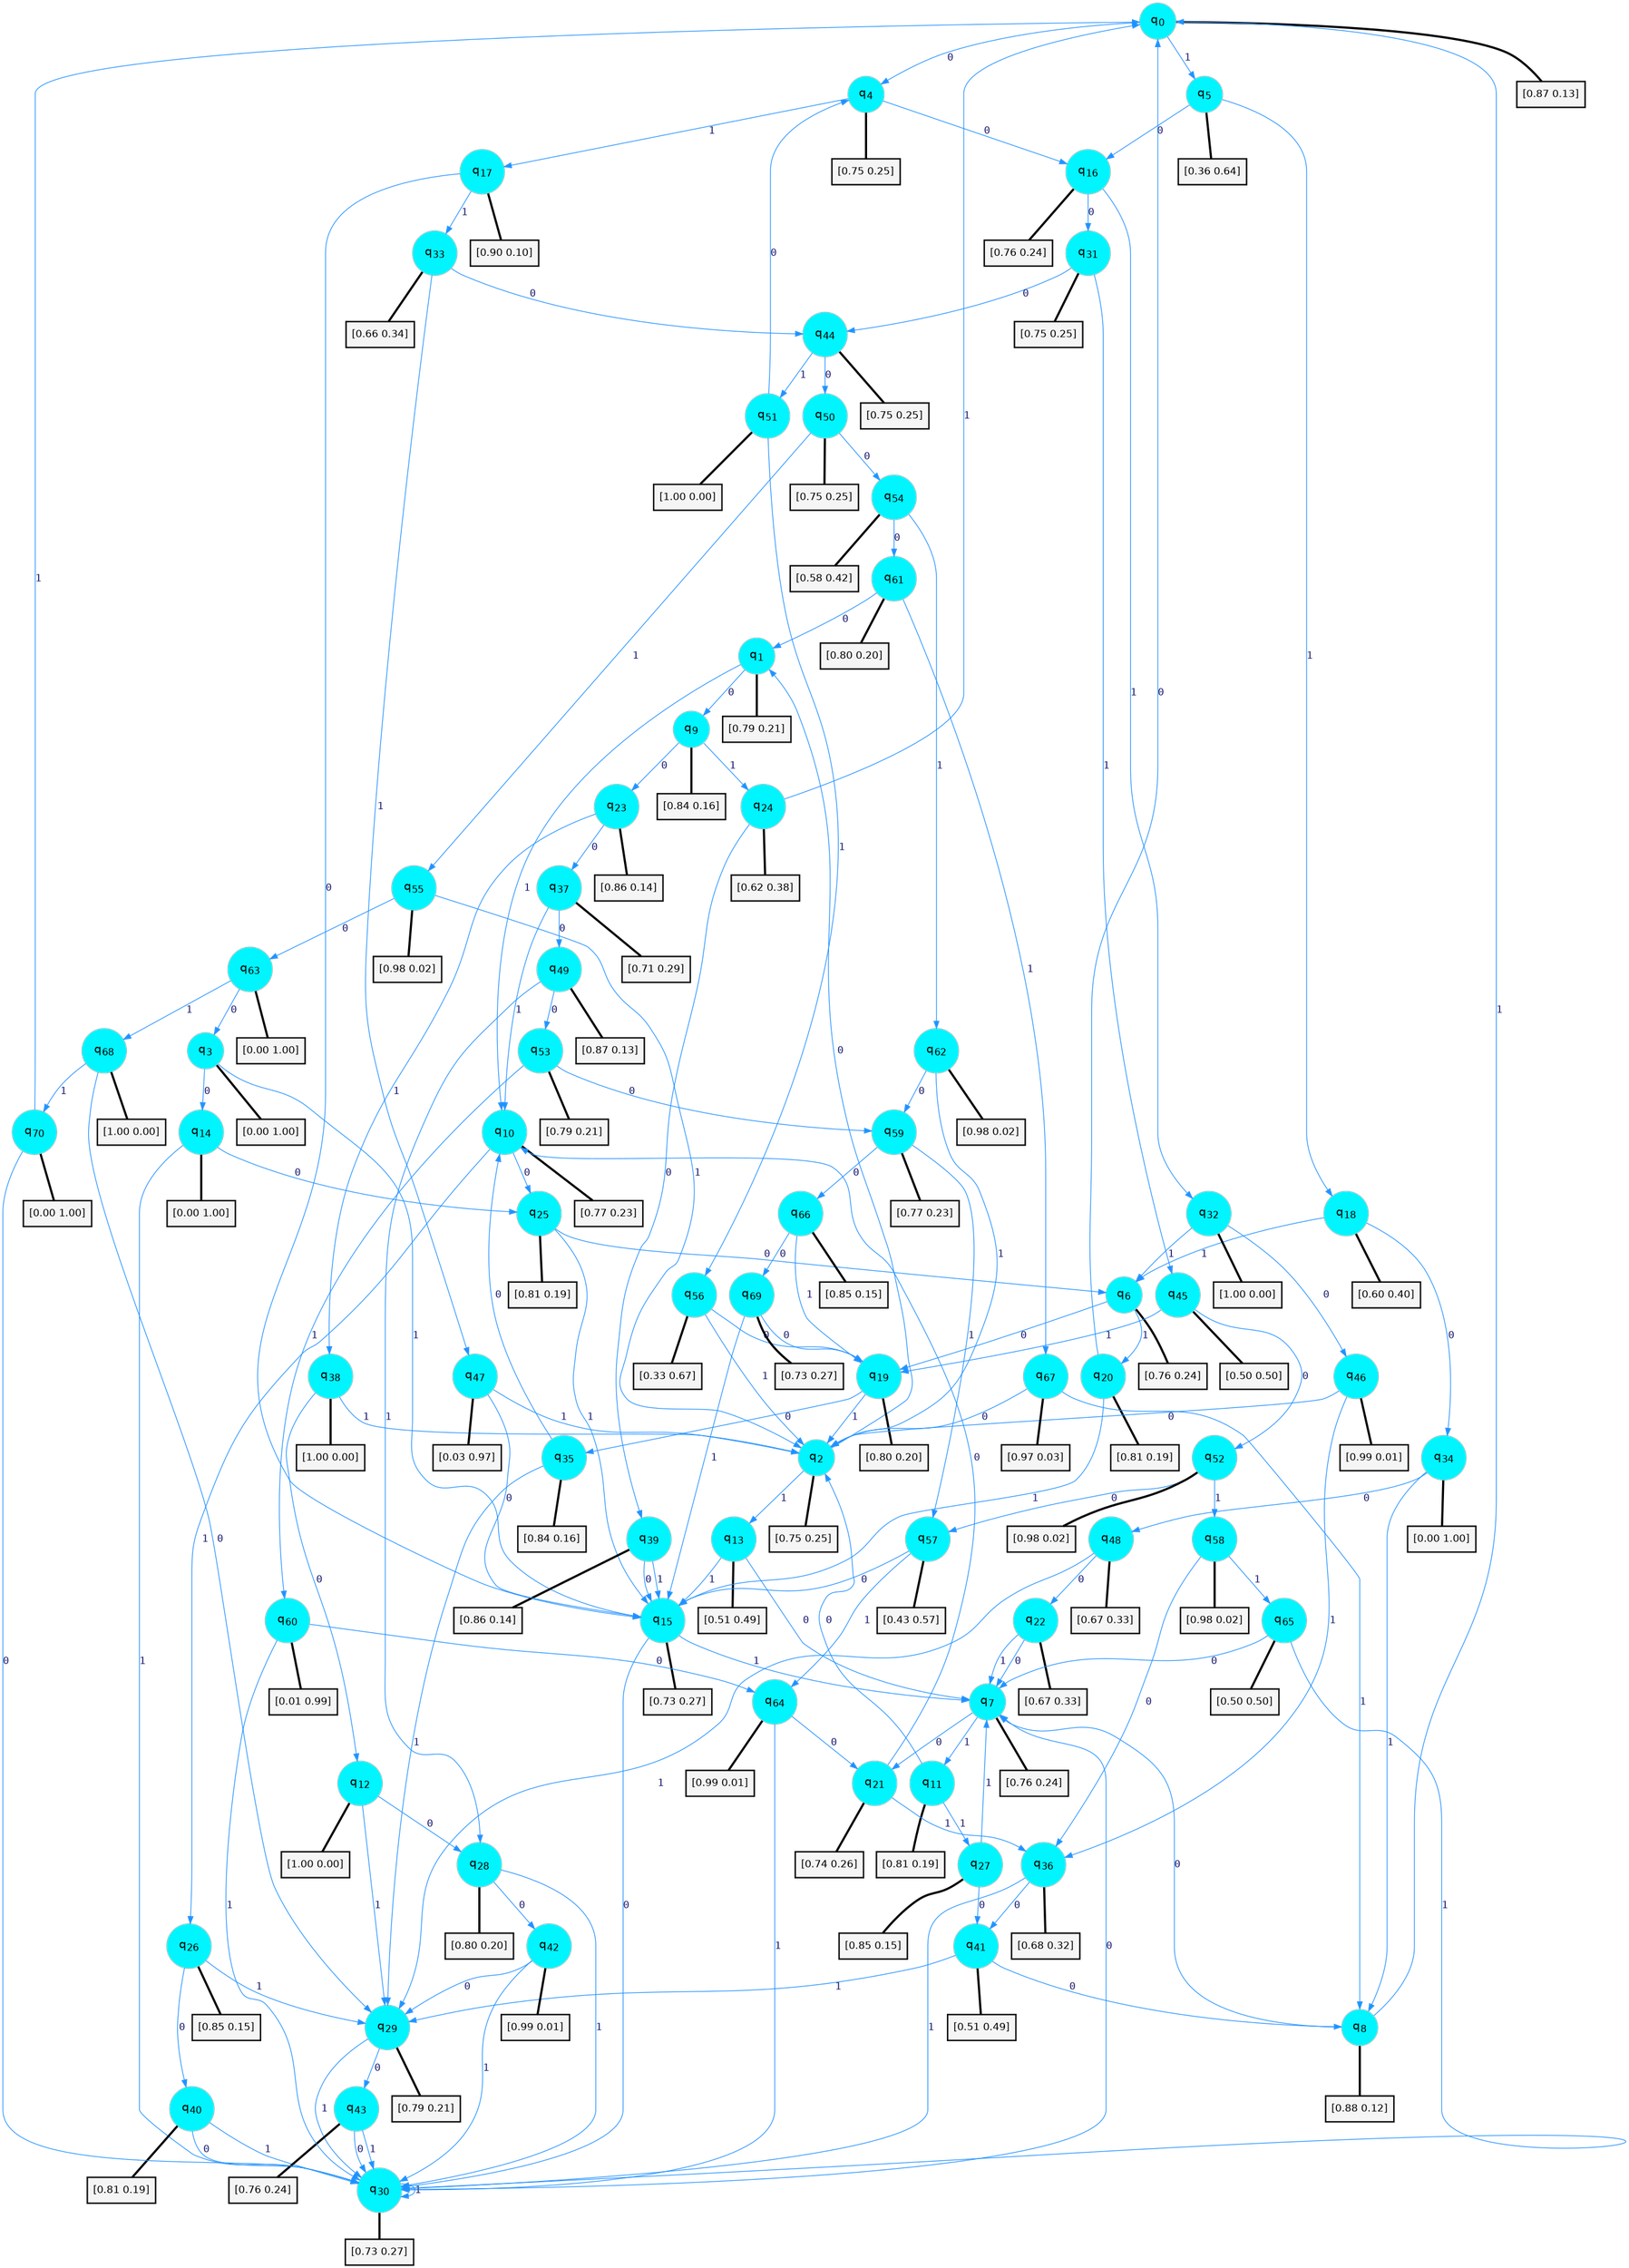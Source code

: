 digraph G {
graph [
bgcolor=transparent, dpi=300, rankdir=TD, size="40,25"];
node [
color=gray, fillcolor=turquoise1, fontcolor=black, fontname=Helvetica, fontsize=16, fontweight=bold, shape=circle, style=filled];
edge [
arrowsize=1, color=dodgerblue1, fontcolor=midnightblue, fontname=courier, fontweight=bold, penwidth=1, style=solid, weight=20];
0[label=<q<SUB>0</SUB>>];
1[label=<q<SUB>1</SUB>>];
2[label=<q<SUB>2</SUB>>];
3[label=<q<SUB>3</SUB>>];
4[label=<q<SUB>4</SUB>>];
5[label=<q<SUB>5</SUB>>];
6[label=<q<SUB>6</SUB>>];
7[label=<q<SUB>7</SUB>>];
8[label=<q<SUB>8</SUB>>];
9[label=<q<SUB>9</SUB>>];
10[label=<q<SUB>10</SUB>>];
11[label=<q<SUB>11</SUB>>];
12[label=<q<SUB>12</SUB>>];
13[label=<q<SUB>13</SUB>>];
14[label=<q<SUB>14</SUB>>];
15[label=<q<SUB>15</SUB>>];
16[label=<q<SUB>16</SUB>>];
17[label=<q<SUB>17</SUB>>];
18[label=<q<SUB>18</SUB>>];
19[label=<q<SUB>19</SUB>>];
20[label=<q<SUB>20</SUB>>];
21[label=<q<SUB>21</SUB>>];
22[label=<q<SUB>22</SUB>>];
23[label=<q<SUB>23</SUB>>];
24[label=<q<SUB>24</SUB>>];
25[label=<q<SUB>25</SUB>>];
26[label=<q<SUB>26</SUB>>];
27[label=<q<SUB>27</SUB>>];
28[label=<q<SUB>28</SUB>>];
29[label=<q<SUB>29</SUB>>];
30[label=<q<SUB>30</SUB>>];
31[label=<q<SUB>31</SUB>>];
32[label=<q<SUB>32</SUB>>];
33[label=<q<SUB>33</SUB>>];
34[label=<q<SUB>34</SUB>>];
35[label=<q<SUB>35</SUB>>];
36[label=<q<SUB>36</SUB>>];
37[label=<q<SUB>37</SUB>>];
38[label=<q<SUB>38</SUB>>];
39[label=<q<SUB>39</SUB>>];
40[label=<q<SUB>40</SUB>>];
41[label=<q<SUB>41</SUB>>];
42[label=<q<SUB>42</SUB>>];
43[label=<q<SUB>43</SUB>>];
44[label=<q<SUB>44</SUB>>];
45[label=<q<SUB>45</SUB>>];
46[label=<q<SUB>46</SUB>>];
47[label=<q<SUB>47</SUB>>];
48[label=<q<SUB>48</SUB>>];
49[label=<q<SUB>49</SUB>>];
50[label=<q<SUB>50</SUB>>];
51[label=<q<SUB>51</SUB>>];
52[label=<q<SUB>52</SUB>>];
53[label=<q<SUB>53</SUB>>];
54[label=<q<SUB>54</SUB>>];
55[label=<q<SUB>55</SUB>>];
56[label=<q<SUB>56</SUB>>];
57[label=<q<SUB>57</SUB>>];
58[label=<q<SUB>58</SUB>>];
59[label=<q<SUB>59</SUB>>];
60[label=<q<SUB>60</SUB>>];
61[label=<q<SUB>61</SUB>>];
62[label=<q<SUB>62</SUB>>];
63[label=<q<SUB>63</SUB>>];
64[label=<q<SUB>64</SUB>>];
65[label=<q<SUB>65</SUB>>];
66[label=<q<SUB>66</SUB>>];
67[label=<q<SUB>67</SUB>>];
68[label=<q<SUB>68</SUB>>];
69[label=<q<SUB>69</SUB>>];
70[label=<q<SUB>70</SUB>>];
71[label="[0.87 0.13]", shape=box,fontcolor=black, fontname=Helvetica, fontsize=14, penwidth=2, fillcolor=whitesmoke,color=black];
72[label="[0.79 0.21]", shape=box,fontcolor=black, fontname=Helvetica, fontsize=14, penwidth=2, fillcolor=whitesmoke,color=black];
73[label="[0.75 0.25]", shape=box,fontcolor=black, fontname=Helvetica, fontsize=14, penwidth=2, fillcolor=whitesmoke,color=black];
74[label="[0.00 1.00]", shape=box,fontcolor=black, fontname=Helvetica, fontsize=14, penwidth=2, fillcolor=whitesmoke,color=black];
75[label="[0.75 0.25]", shape=box,fontcolor=black, fontname=Helvetica, fontsize=14, penwidth=2, fillcolor=whitesmoke,color=black];
76[label="[0.36 0.64]", shape=box,fontcolor=black, fontname=Helvetica, fontsize=14, penwidth=2, fillcolor=whitesmoke,color=black];
77[label="[0.76 0.24]", shape=box,fontcolor=black, fontname=Helvetica, fontsize=14, penwidth=2, fillcolor=whitesmoke,color=black];
78[label="[0.76 0.24]", shape=box,fontcolor=black, fontname=Helvetica, fontsize=14, penwidth=2, fillcolor=whitesmoke,color=black];
79[label="[0.88 0.12]", shape=box,fontcolor=black, fontname=Helvetica, fontsize=14, penwidth=2, fillcolor=whitesmoke,color=black];
80[label="[0.84 0.16]", shape=box,fontcolor=black, fontname=Helvetica, fontsize=14, penwidth=2, fillcolor=whitesmoke,color=black];
81[label="[0.77 0.23]", shape=box,fontcolor=black, fontname=Helvetica, fontsize=14, penwidth=2, fillcolor=whitesmoke,color=black];
82[label="[0.81 0.19]", shape=box,fontcolor=black, fontname=Helvetica, fontsize=14, penwidth=2, fillcolor=whitesmoke,color=black];
83[label="[1.00 0.00]", shape=box,fontcolor=black, fontname=Helvetica, fontsize=14, penwidth=2, fillcolor=whitesmoke,color=black];
84[label="[0.51 0.49]", shape=box,fontcolor=black, fontname=Helvetica, fontsize=14, penwidth=2, fillcolor=whitesmoke,color=black];
85[label="[0.00 1.00]", shape=box,fontcolor=black, fontname=Helvetica, fontsize=14, penwidth=2, fillcolor=whitesmoke,color=black];
86[label="[0.73 0.27]", shape=box,fontcolor=black, fontname=Helvetica, fontsize=14, penwidth=2, fillcolor=whitesmoke,color=black];
87[label="[0.76 0.24]", shape=box,fontcolor=black, fontname=Helvetica, fontsize=14, penwidth=2, fillcolor=whitesmoke,color=black];
88[label="[0.90 0.10]", shape=box,fontcolor=black, fontname=Helvetica, fontsize=14, penwidth=2, fillcolor=whitesmoke,color=black];
89[label="[0.60 0.40]", shape=box,fontcolor=black, fontname=Helvetica, fontsize=14, penwidth=2, fillcolor=whitesmoke,color=black];
90[label="[0.80 0.20]", shape=box,fontcolor=black, fontname=Helvetica, fontsize=14, penwidth=2, fillcolor=whitesmoke,color=black];
91[label="[0.81 0.19]", shape=box,fontcolor=black, fontname=Helvetica, fontsize=14, penwidth=2, fillcolor=whitesmoke,color=black];
92[label="[0.74 0.26]", shape=box,fontcolor=black, fontname=Helvetica, fontsize=14, penwidth=2, fillcolor=whitesmoke,color=black];
93[label="[0.67 0.33]", shape=box,fontcolor=black, fontname=Helvetica, fontsize=14, penwidth=2, fillcolor=whitesmoke,color=black];
94[label="[0.86 0.14]", shape=box,fontcolor=black, fontname=Helvetica, fontsize=14, penwidth=2, fillcolor=whitesmoke,color=black];
95[label="[0.62 0.38]", shape=box,fontcolor=black, fontname=Helvetica, fontsize=14, penwidth=2, fillcolor=whitesmoke,color=black];
96[label="[0.81 0.19]", shape=box,fontcolor=black, fontname=Helvetica, fontsize=14, penwidth=2, fillcolor=whitesmoke,color=black];
97[label="[0.85 0.15]", shape=box,fontcolor=black, fontname=Helvetica, fontsize=14, penwidth=2, fillcolor=whitesmoke,color=black];
98[label="[0.85 0.15]", shape=box,fontcolor=black, fontname=Helvetica, fontsize=14, penwidth=2, fillcolor=whitesmoke,color=black];
99[label="[0.80 0.20]", shape=box,fontcolor=black, fontname=Helvetica, fontsize=14, penwidth=2, fillcolor=whitesmoke,color=black];
100[label="[0.79 0.21]", shape=box,fontcolor=black, fontname=Helvetica, fontsize=14, penwidth=2, fillcolor=whitesmoke,color=black];
101[label="[0.73 0.27]", shape=box,fontcolor=black, fontname=Helvetica, fontsize=14, penwidth=2, fillcolor=whitesmoke,color=black];
102[label="[0.75 0.25]", shape=box,fontcolor=black, fontname=Helvetica, fontsize=14, penwidth=2, fillcolor=whitesmoke,color=black];
103[label="[1.00 0.00]", shape=box,fontcolor=black, fontname=Helvetica, fontsize=14, penwidth=2, fillcolor=whitesmoke,color=black];
104[label="[0.66 0.34]", shape=box,fontcolor=black, fontname=Helvetica, fontsize=14, penwidth=2, fillcolor=whitesmoke,color=black];
105[label="[0.00 1.00]", shape=box,fontcolor=black, fontname=Helvetica, fontsize=14, penwidth=2, fillcolor=whitesmoke,color=black];
106[label="[0.84 0.16]", shape=box,fontcolor=black, fontname=Helvetica, fontsize=14, penwidth=2, fillcolor=whitesmoke,color=black];
107[label="[0.68 0.32]", shape=box,fontcolor=black, fontname=Helvetica, fontsize=14, penwidth=2, fillcolor=whitesmoke,color=black];
108[label="[0.71 0.29]", shape=box,fontcolor=black, fontname=Helvetica, fontsize=14, penwidth=2, fillcolor=whitesmoke,color=black];
109[label="[1.00 0.00]", shape=box,fontcolor=black, fontname=Helvetica, fontsize=14, penwidth=2, fillcolor=whitesmoke,color=black];
110[label="[0.86 0.14]", shape=box,fontcolor=black, fontname=Helvetica, fontsize=14, penwidth=2, fillcolor=whitesmoke,color=black];
111[label="[0.81 0.19]", shape=box,fontcolor=black, fontname=Helvetica, fontsize=14, penwidth=2, fillcolor=whitesmoke,color=black];
112[label="[0.51 0.49]", shape=box,fontcolor=black, fontname=Helvetica, fontsize=14, penwidth=2, fillcolor=whitesmoke,color=black];
113[label="[0.99 0.01]", shape=box,fontcolor=black, fontname=Helvetica, fontsize=14, penwidth=2, fillcolor=whitesmoke,color=black];
114[label="[0.76 0.24]", shape=box,fontcolor=black, fontname=Helvetica, fontsize=14, penwidth=2, fillcolor=whitesmoke,color=black];
115[label="[0.75 0.25]", shape=box,fontcolor=black, fontname=Helvetica, fontsize=14, penwidth=2, fillcolor=whitesmoke,color=black];
116[label="[0.50 0.50]", shape=box,fontcolor=black, fontname=Helvetica, fontsize=14, penwidth=2, fillcolor=whitesmoke,color=black];
117[label="[0.99 0.01]", shape=box,fontcolor=black, fontname=Helvetica, fontsize=14, penwidth=2, fillcolor=whitesmoke,color=black];
118[label="[0.03 0.97]", shape=box,fontcolor=black, fontname=Helvetica, fontsize=14, penwidth=2, fillcolor=whitesmoke,color=black];
119[label="[0.67 0.33]", shape=box,fontcolor=black, fontname=Helvetica, fontsize=14, penwidth=2, fillcolor=whitesmoke,color=black];
120[label="[0.87 0.13]", shape=box,fontcolor=black, fontname=Helvetica, fontsize=14, penwidth=2, fillcolor=whitesmoke,color=black];
121[label="[0.75 0.25]", shape=box,fontcolor=black, fontname=Helvetica, fontsize=14, penwidth=2, fillcolor=whitesmoke,color=black];
122[label="[1.00 0.00]", shape=box,fontcolor=black, fontname=Helvetica, fontsize=14, penwidth=2, fillcolor=whitesmoke,color=black];
123[label="[0.98 0.02]", shape=box,fontcolor=black, fontname=Helvetica, fontsize=14, penwidth=2, fillcolor=whitesmoke,color=black];
124[label="[0.79 0.21]", shape=box,fontcolor=black, fontname=Helvetica, fontsize=14, penwidth=2, fillcolor=whitesmoke,color=black];
125[label="[0.58 0.42]", shape=box,fontcolor=black, fontname=Helvetica, fontsize=14, penwidth=2, fillcolor=whitesmoke,color=black];
126[label="[0.98 0.02]", shape=box,fontcolor=black, fontname=Helvetica, fontsize=14, penwidth=2, fillcolor=whitesmoke,color=black];
127[label="[0.33 0.67]", shape=box,fontcolor=black, fontname=Helvetica, fontsize=14, penwidth=2, fillcolor=whitesmoke,color=black];
128[label="[0.43 0.57]", shape=box,fontcolor=black, fontname=Helvetica, fontsize=14, penwidth=2, fillcolor=whitesmoke,color=black];
129[label="[0.98 0.02]", shape=box,fontcolor=black, fontname=Helvetica, fontsize=14, penwidth=2, fillcolor=whitesmoke,color=black];
130[label="[0.77 0.23]", shape=box,fontcolor=black, fontname=Helvetica, fontsize=14, penwidth=2, fillcolor=whitesmoke,color=black];
131[label="[0.01 0.99]", shape=box,fontcolor=black, fontname=Helvetica, fontsize=14, penwidth=2, fillcolor=whitesmoke,color=black];
132[label="[0.80 0.20]", shape=box,fontcolor=black, fontname=Helvetica, fontsize=14, penwidth=2, fillcolor=whitesmoke,color=black];
133[label="[0.98 0.02]", shape=box,fontcolor=black, fontname=Helvetica, fontsize=14, penwidth=2, fillcolor=whitesmoke,color=black];
134[label="[0.00 1.00]", shape=box,fontcolor=black, fontname=Helvetica, fontsize=14, penwidth=2, fillcolor=whitesmoke,color=black];
135[label="[0.99 0.01]", shape=box,fontcolor=black, fontname=Helvetica, fontsize=14, penwidth=2, fillcolor=whitesmoke,color=black];
136[label="[0.50 0.50]", shape=box,fontcolor=black, fontname=Helvetica, fontsize=14, penwidth=2, fillcolor=whitesmoke,color=black];
137[label="[0.85 0.15]", shape=box,fontcolor=black, fontname=Helvetica, fontsize=14, penwidth=2, fillcolor=whitesmoke,color=black];
138[label="[0.97 0.03]", shape=box,fontcolor=black, fontname=Helvetica, fontsize=14, penwidth=2, fillcolor=whitesmoke,color=black];
139[label="[1.00 0.00]", shape=box,fontcolor=black, fontname=Helvetica, fontsize=14, penwidth=2, fillcolor=whitesmoke,color=black];
140[label="[0.73 0.27]", shape=box,fontcolor=black, fontname=Helvetica, fontsize=14, penwidth=2, fillcolor=whitesmoke,color=black];
141[label="[0.00 1.00]", shape=box,fontcolor=black, fontname=Helvetica, fontsize=14, penwidth=2, fillcolor=whitesmoke,color=black];
0->4 [label=0];
0->5 [label=1];
0->71 [arrowhead=none, penwidth=3,color=black];
1->9 [label=0];
1->10 [label=1];
1->72 [arrowhead=none, penwidth=3,color=black];
2->1 [label=0];
2->13 [label=1];
2->73 [arrowhead=none, penwidth=3,color=black];
3->14 [label=0];
3->15 [label=1];
3->74 [arrowhead=none, penwidth=3,color=black];
4->16 [label=0];
4->17 [label=1];
4->75 [arrowhead=none, penwidth=3,color=black];
5->16 [label=0];
5->18 [label=1];
5->76 [arrowhead=none, penwidth=3,color=black];
6->19 [label=0];
6->20 [label=1];
6->77 [arrowhead=none, penwidth=3,color=black];
7->21 [label=0];
7->11 [label=1];
7->78 [arrowhead=none, penwidth=3,color=black];
8->7 [label=0];
8->0 [label=1];
8->79 [arrowhead=none, penwidth=3,color=black];
9->23 [label=0];
9->24 [label=1];
9->80 [arrowhead=none, penwidth=3,color=black];
10->25 [label=0];
10->26 [label=1];
10->81 [arrowhead=none, penwidth=3,color=black];
11->2 [label=0];
11->27 [label=1];
11->82 [arrowhead=none, penwidth=3,color=black];
12->28 [label=0];
12->29 [label=1];
12->83 [arrowhead=none, penwidth=3,color=black];
13->7 [label=0];
13->15 [label=1];
13->84 [arrowhead=none, penwidth=3,color=black];
14->25 [label=0];
14->30 [label=1];
14->85 [arrowhead=none, penwidth=3,color=black];
15->30 [label=0];
15->7 [label=1];
15->86 [arrowhead=none, penwidth=3,color=black];
16->31 [label=0];
16->32 [label=1];
16->87 [arrowhead=none, penwidth=3,color=black];
17->15 [label=0];
17->33 [label=1];
17->88 [arrowhead=none, penwidth=3,color=black];
18->34 [label=0];
18->6 [label=1];
18->89 [arrowhead=none, penwidth=3,color=black];
19->35 [label=0];
19->2 [label=1];
19->90 [arrowhead=none, penwidth=3,color=black];
20->0 [label=0];
20->15 [label=1];
20->91 [arrowhead=none, penwidth=3,color=black];
21->10 [label=0];
21->36 [label=1];
21->92 [arrowhead=none, penwidth=3,color=black];
22->7 [label=0];
22->7 [label=1];
22->93 [arrowhead=none, penwidth=3,color=black];
23->37 [label=0];
23->38 [label=1];
23->94 [arrowhead=none, penwidth=3,color=black];
24->39 [label=0];
24->0 [label=1];
24->95 [arrowhead=none, penwidth=3,color=black];
25->6 [label=0];
25->15 [label=1];
25->96 [arrowhead=none, penwidth=3,color=black];
26->40 [label=0];
26->29 [label=1];
26->97 [arrowhead=none, penwidth=3,color=black];
27->41 [label=0];
27->7 [label=1];
27->98 [arrowhead=none, penwidth=3,color=black];
28->42 [label=0];
28->30 [label=1];
28->99 [arrowhead=none, penwidth=3,color=black];
29->43 [label=0];
29->30 [label=1];
29->100 [arrowhead=none, penwidth=3,color=black];
30->7 [label=0];
30->30 [label=1];
30->101 [arrowhead=none, penwidth=3,color=black];
31->44 [label=0];
31->45 [label=1];
31->102 [arrowhead=none, penwidth=3,color=black];
32->46 [label=0];
32->6 [label=1];
32->103 [arrowhead=none, penwidth=3,color=black];
33->44 [label=0];
33->47 [label=1];
33->104 [arrowhead=none, penwidth=3,color=black];
34->48 [label=0];
34->8 [label=1];
34->105 [arrowhead=none, penwidth=3,color=black];
35->10 [label=0];
35->29 [label=1];
35->106 [arrowhead=none, penwidth=3,color=black];
36->41 [label=0];
36->30 [label=1];
36->107 [arrowhead=none, penwidth=3,color=black];
37->49 [label=0];
37->10 [label=1];
37->108 [arrowhead=none, penwidth=3,color=black];
38->12 [label=0];
38->2 [label=1];
38->109 [arrowhead=none, penwidth=3,color=black];
39->15 [label=0];
39->15 [label=1];
39->110 [arrowhead=none, penwidth=3,color=black];
40->30 [label=0];
40->30 [label=1];
40->111 [arrowhead=none, penwidth=3,color=black];
41->8 [label=0];
41->29 [label=1];
41->112 [arrowhead=none, penwidth=3,color=black];
42->29 [label=0];
42->30 [label=1];
42->113 [arrowhead=none, penwidth=3,color=black];
43->30 [label=0];
43->30 [label=1];
43->114 [arrowhead=none, penwidth=3,color=black];
44->50 [label=0];
44->51 [label=1];
44->115 [arrowhead=none, penwidth=3,color=black];
45->52 [label=0];
45->19 [label=1];
45->116 [arrowhead=none, penwidth=3,color=black];
46->2 [label=0];
46->36 [label=1];
46->117 [arrowhead=none, penwidth=3,color=black];
47->15 [label=0];
47->2 [label=1];
47->118 [arrowhead=none, penwidth=3,color=black];
48->22 [label=0];
48->29 [label=1];
48->119 [arrowhead=none, penwidth=3,color=black];
49->53 [label=0];
49->28 [label=1];
49->120 [arrowhead=none, penwidth=3,color=black];
50->54 [label=0];
50->55 [label=1];
50->121 [arrowhead=none, penwidth=3,color=black];
51->4 [label=0];
51->56 [label=1];
51->122 [arrowhead=none, penwidth=3,color=black];
52->57 [label=0];
52->58 [label=1];
52->123 [arrowhead=none, penwidth=3,color=black];
53->59 [label=0];
53->60 [label=1];
53->124 [arrowhead=none, penwidth=3,color=black];
54->61 [label=0];
54->62 [label=1];
54->125 [arrowhead=none, penwidth=3,color=black];
55->63 [label=0];
55->2 [label=1];
55->126 [arrowhead=none, penwidth=3,color=black];
56->19 [label=0];
56->2 [label=1];
56->127 [arrowhead=none, penwidth=3,color=black];
57->15 [label=0];
57->64 [label=1];
57->128 [arrowhead=none, penwidth=3,color=black];
58->36 [label=0];
58->65 [label=1];
58->129 [arrowhead=none, penwidth=3,color=black];
59->66 [label=0];
59->57 [label=1];
59->130 [arrowhead=none, penwidth=3,color=black];
60->64 [label=0];
60->30 [label=1];
60->131 [arrowhead=none, penwidth=3,color=black];
61->1 [label=0];
61->67 [label=1];
61->132 [arrowhead=none, penwidth=3,color=black];
62->59 [label=0];
62->2 [label=1];
62->133 [arrowhead=none, penwidth=3,color=black];
63->3 [label=0];
63->68 [label=1];
63->134 [arrowhead=none, penwidth=3,color=black];
64->21 [label=0];
64->30 [label=1];
64->135 [arrowhead=none, penwidth=3,color=black];
65->7 [label=0];
65->30 [label=1];
65->136 [arrowhead=none, penwidth=3,color=black];
66->69 [label=0];
66->19 [label=1];
66->137 [arrowhead=none, penwidth=3,color=black];
67->2 [label=0];
67->8 [label=1];
67->138 [arrowhead=none, penwidth=3,color=black];
68->29 [label=0];
68->70 [label=1];
68->139 [arrowhead=none, penwidth=3,color=black];
69->19 [label=0];
69->15 [label=1];
69->140 [arrowhead=none, penwidth=3,color=black];
70->30 [label=0];
70->0 [label=1];
70->141 [arrowhead=none, penwidth=3,color=black];
}
